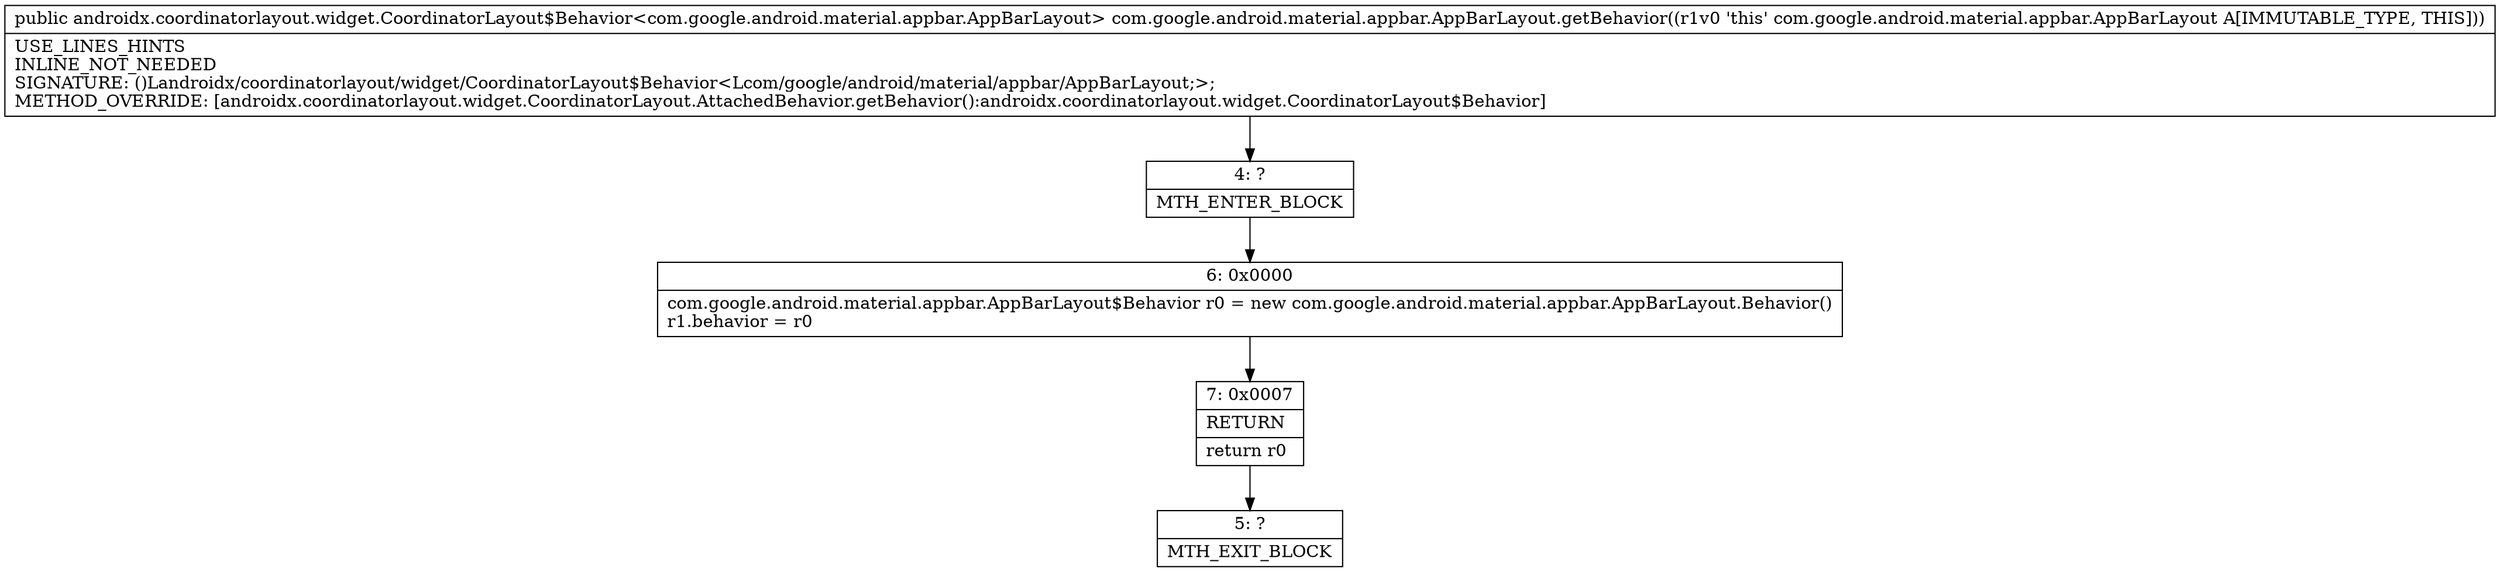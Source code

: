 digraph "CFG forcom.google.android.material.appbar.AppBarLayout.getBehavior()Landroidx\/coordinatorlayout\/widget\/CoordinatorLayout$Behavior;" {
Node_4 [shape=record,label="{4\:\ ?|MTH_ENTER_BLOCK\l}"];
Node_6 [shape=record,label="{6\:\ 0x0000|com.google.android.material.appbar.AppBarLayout$Behavior r0 = new com.google.android.material.appbar.AppBarLayout.Behavior()\lr1.behavior = r0\l}"];
Node_7 [shape=record,label="{7\:\ 0x0007|RETURN\l|return r0\l}"];
Node_5 [shape=record,label="{5\:\ ?|MTH_EXIT_BLOCK\l}"];
MethodNode[shape=record,label="{public androidx.coordinatorlayout.widget.CoordinatorLayout$Behavior\<com.google.android.material.appbar.AppBarLayout\> com.google.android.material.appbar.AppBarLayout.getBehavior((r1v0 'this' com.google.android.material.appbar.AppBarLayout A[IMMUTABLE_TYPE, THIS]))  | USE_LINES_HINTS\lINLINE_NOT_NEEDED\lSIGNATURE: ()Landroidx\/coordinatorlayout\/widget\/CoordinatorLayout$Behavior\<Lcom\/google\/android\/material\/appbar\/AppBarLayout;\>;\lMETHOD_OVERRIDE: [androidx.coordinatorlayout.widget.CoordinatorLayout.AttachedBehavior.getBehavior():androidx.coordinatorlayout.widget.CoordinatorLayout$Behavior]\l}"];
MethodNode -> Node_4;Node_4 -> Node_6;
Node_6 -> Node_7;
Node_7 -> Node_5;
}

